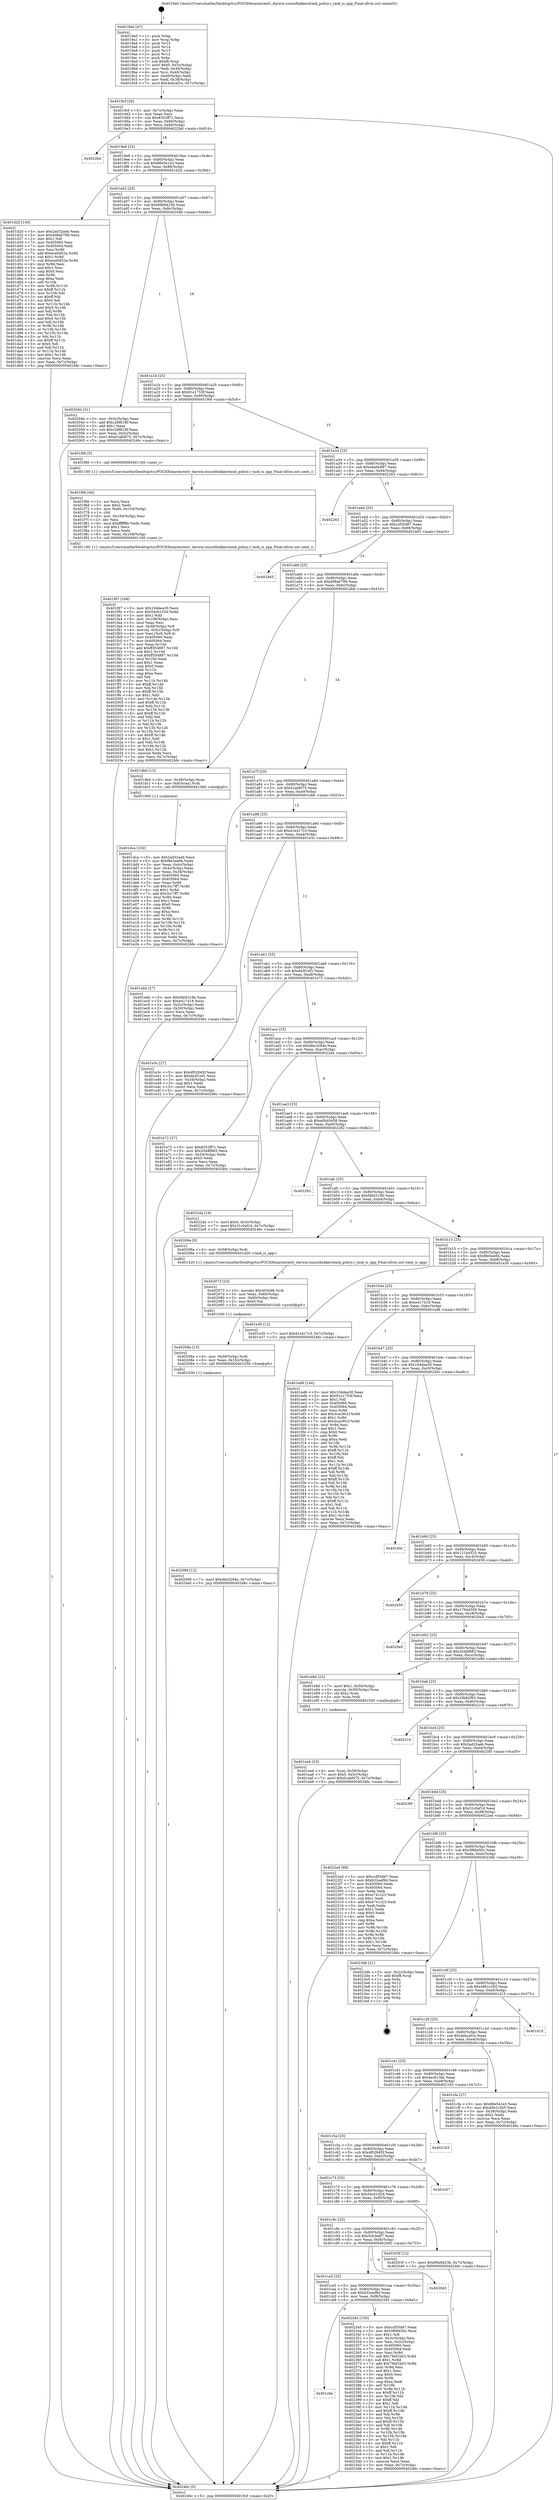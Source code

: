 digraph "0x4019a0" {
  label = "0x4019a0 (/mnt/c/Users/mathe/Desktop/tcc/POCII/binaries/extr_darwin-xnuosfmkkerntask_policy.c_task_is_app_Final-ollvm.out::main(0))"
  labelloc = "t"
  node[shape=record]

  Entry [label="",width=0.3,height=0.3,shape=circle,fillcolor=black,style=filled]
  "0x4019cf" [label="{
     0x4019cf [26]\l
     | [instrs]\l
     &nbsp;&nbsp;0x4019cf \<+3\>: mov -0x7c(%rbp),%eax\l
     &nbsp;&nbsp;0x4019d2 \<+2\>: mov %eax,%ecx\l
     &nbsp;&nbsp;0x4019d4 \<+6\>: sub $0x8352ff7c,%ecx\l
     &nbsp;&nbsp;0x4019da \<+3\>: mov %eax,-0x80(%rbp)\l
     &nbsp;&nbsp;0x4019dd \<+6\>: mov %ecx,-0x84(%rbp)\l
     &nbsp;&nbsp;0x4019e3 \<+6\>: je 00000000004022bd \<main+0x91d\>\l
  }"]
  "0x4022bd" [label="{
     0x4022bd\l
  }", style=dashed]
  "0x4019e9" [label="{
     0x4019e9 [25]\l
     | [instrs]\l
     &nbsp;&nbsp;0x4019e9 \<+5\>: jmp 00000000004019ee \<main+0x4e\>\l
     &nbsp;&nbsp;0x4019ee \<+3\>: mov -0x80(%rbp),%eax\l
     &nbsp;&nbsp;0x4019f1 \<+5\>: sub $0x86e5e1e3,%eax\l
     &nbsp;&nbsp;0x4019f6 \<+6\>: mov %eax,-0x88(%rbp)\l
     &nbsp;&nbsp;0x4019fc \<+6\>: je 0000000000401d2d \<main+0x38d\>\l
  }"]
  Exit [label="",width=0.3,height=0.3,shape=circle,fillcolor=black,style=filled,peripheries=2]
  "0x401d2d" [label="{
     0x401d2d [144]\l
     | [instrs]\l
     &nbsp;&nbsp;0x401d2d \<+5\>: mov $0x2ad32aeb,%eax\l
     &nbsp;&nbsp;0x401d32 \<+5\>: mov $0xd08a0799,%ecx\l
     &nbsp;&nbsp;0x401d37 \<+2\>: mov $0x1,%dl\l
     &nbsp;&nbsp;0x401d39 \<+7\>: mov 0x405060,%esi\l
     &nbsp;&nbsp;0x401d40 \<+7\>: mov 0x405064,%edi\l
     &nbsp;&nbsp;0x401d47 \<+3\>: mov %esi,%r8d\l
     &nbsp;&nbsp;0x401d4a \<+7\>: add $0xece0d52a,%r8d\l
     &nbsp;&nbsp;0x401d51 \<+4\>: sub $0x1,%r8d\l
     &nbsp;&nbsp;0x401d55 \<+7\>: sub $0xece0d52a,%r8d\l
     &nbsp;&nbsp;0x401d5c \<+4\>: imul %r8d,%esi\l
     &nbsp;&nbsp;0x401d60 \<+3\>: and $0x1,%esi\l
     &nbsp;&nbsp;0x401d63 \<+3\>: cmp $0x0,%esi\l
     &nbsp;&nbsp;0x401d66 \<+4\>: sete %r9b\l
     &nbsp;&nbsp;0x401d6a \<+3\>: cmp $0xa,%edi\l
     &nbsp;&nbsp;0x401d6d \<+4\>: setl %r10b\l
     &nbsp;&nbsp;0x401d71 \<+3\>: mov %r9b,%r11b\l
     &nbsp;&nbsp;0x401d74 \<+4\>: xor $0xff,%r11b\l
     &nbsp;&nbsp;0x401d78 \<+3\>: mov %r10b,%bl\l
     &nbsp;&nbsp;0x401d7b \<+3\>: xor $0xff,%bl\l
     &nbsp;&nbsp;0x401d7e \<+3\>: xor $0x0,%dl\l
     &nbsp;&nbsp;0x401d81 \<+3\>: mov %r11b,%r14b\l
     &nbsp;&nbsp;0x401d84 \<+4\>: and $0x0,%r14b\l
     &nbsp;&nbsp;0x401d88 \<+3\>: and %dl,%r9b\l
     &nbsp;&nbsp;0x401d8b \<+3\>: mov %bl,%r15b\l
     &nbsp;&nbsp;0x401d8e \<+4\>: and $0x0,%r15b\l
     &nbsp;&nbsp;0x401d92 \<+3\>: and %dl,%r10b\l
     &nbsp;&nbsp;0x401d95 \<+3\>: or %r9b,%r14b\l
     &nbsp;&nbsp;0x401d98 \<+3\>: or %r10b,%r15b\l
     &nbsp;&nbsp;0x401d9b \<+3\>: xor %r15b,%r14b\l
     &nbsp;&nbsp;0x401d9e \<+3\>: or %bl,%r11b\l
     &nbsp;&nbsp;0x401da1 \<+4\>: xor $0xff,%r11b\l
     &nbsp;&nbsp;0x401da5 \<+3\>: or $0x0,%dl\l
     &nbsp;&nbsp;0x401da8 \<+3\>: and %dl,%r11b\l
     &nbsp;&nbsp;0x401dab \<+3\>: or %r11b,%r14b\l
     &nbsp;&nbsp;0x401dae \<+4\>: test $0x1,%r14b\l
     &nbsp;&nbsp;0x401db2 \<+3\>: cmovne %ecx,%eax\l
     &nbsp;&nbsp;0x401db5 \<+3\>: mov %eax,-0x7c(%rbp)\l
     &nbsp;&nbsp;0x401db8 \<+5\>: jmp 000000000040246c \<main+0xacc\>\l
  }"]
  "0x401a02" [label="{
     0x401a02 [25]\l
     | [instrs]\l
     &nbsp;&nbsp;0x401a02 \<+5\>: jmp 0000000000401a07 \<main+0x67\>\l
     &nbsp;&nbsp;0x401a07 \<+3\>: mov -0x80(%rbp),%eax\l
     &nbsp;&nbsp;0x401a0a \<+5\>: sub $0x89b9423b,%eax\l
     &nbsp;&nbsp;0x401a0f \<+6\>: mov %eax,-0x8c(%rbp)\l
     &nbsp;&nbsp;0x401a15 \<+6\>: je 000000000040204b \<main+0x6ab\>\l
  }"]
  "0x401cbe" [label="{
     0x401cbe\l
  }", style=dashed]
  "0x40204b" [label="{
     0x40204b [31]\l
     | [instrs]\l
     &nbsp;&nbsp;0x40204b \<+3\>: mov -0x5c(%rbp),%eax\l
     &nbsp;&nbsp;0x40204e \<+5\>: add $0xc28f618f,%eax\l
     &nbsp;&nbsp;0x402053 \<+3\>: add $0x1,%eax\l
     &nbsp;&nbsp;0x402056 \<+5\>: sub $0xc28f618f,%eax\l
     &nbsp;&nbsp;0x40205b \<+3\>: mov %eax,-0x5c(%rbp)\l
     &nbsp;&nbsp;0x40205e \<+7\>: movl $0xd1abfd75,-0x7c(%rbp)\l
     &nbsp;&nbsp;0x402065 \<+5\>: jmp 000000000040246c \<main+0xacc\>\l
  }"]
  "0x401a1b" [label="{
     0x401a1b [25]\l
     | [instrs]\l
     &nbsp;&nbsp;0x401a1b \<+5\>: jmp 0000000000401a20 \<main+0x80\>\l
     &nbsp;&nbsp;0x401a20 \<+3\>: mov -0x80(%rbp),%eax\l
     &nbsp;&nbsp;0x401a23 \<+5\>: sub $0x91e1753f,%eax\l
     &nbsp;&nbsp;0x401a28 \<+6\>: mov %eax,-0x90(%rbp)\l
     &nbsp;&nbsp;0x401a2e \<+6\>: je 0000000000401f66 \<main+0x5c6\>\l
  }"]
  "0x402345" [label="{
     0x402345 [150]\l
     | [instrs]\l
     &nbsp;&nbsp;0x402345 \<+5\>: mov $0xccf55d67,%eax\l
     &nbsp;&nbsp;0x40234a \<+5\>: mov $0x3f68450c,%ecx\l
     &nbsp;&nbsp;0x40234f \<+2\>: mov $0x1,%dl\l
     &nbsp;&nbsp;0x402351 \<+3\>: mov -0x3c(%rbp),%esi\l
     &nbsp;&nbsp;0x402354 \<+3\>: mov %esi,-0x2c(%rbp)\l
     &nbsp;&nbsp;0x402357 \<+7\>: mov 0x405060,%esi\l
     &nbsp;&nbsp;0x40235e \<+7\>: mov 0x405064,%edi\l
     &nbsp;&nbsp;0x402365 \<+3\>: mov %esi,%r8d\l
     &nbsp;&nbsp;0x402368 \<+7\>: sub $0x79ef1b03,%r8d\l
     &nbsp;&nbsp;0x40236f \<+4\>: sub $0x1,%r8d\l
     &nbsp;&nbsp;0x402373 \<+7\>: add $0x79ef1b03,%r8d\l
     &nbsp;&nbsp;0x40237a \<+4\>: imul %r8d,%esi\l
     &nbsp;&nbsp;0x40237e \<+3\>: and $0x1,%esi\l
     &nbsp;&nbsp;0x402381 \<+3\>: cmp $0x0,%esi\l
     &nbsp;&nbsp;0x402384 \<+4\>: sete %r9b\l
     &nbsp;&nbsp;0x402388 \<+3\>: cmp $0xa,%edi\l
     &nbsp;&nbsp;0x40238b \<+4\>: setl %r10b\l
     &nbsp;&nbsp;0x40238f \<+3\>: mov %r9b,%r11b\l
     &nbsp;&nbsp;0x402392 \<+4\>: xor $0xff,%r11b\l
     &nbsp;&nbsp;0x402396 \<+3\>: mov %r10b,%bl\l
     &nbsp;&nbsp;0x402399 \<+3\>: xor $0xff,%bl\l
     &nbsp;&nbsp;0x40239c \<+3\>: xor $0x1,%dl\l
     &nbsp;&nbsp;0x40239f \<+3\>: mov %r11b,%r14b\l
     &nbsp;&nbsp;0x4023a2 \<+4\>: and $0xff,%r14b\l
     &nbsp;&nbsp;0x4023a6 \<+3\>: and %dl,%r9b\l
     &nbsp;&nbsp;0x4023a9 \<+3\>: mov %bl,%r15b\l
     &nbsp;&nbsp;0x4023ac \<+4\>: and $0xff,%r15b\l
     &nbsp;&nbsp;0x4023b0 \<+3\>: and %dl,%r10b\l
     &nbsp;&nbsp;0x4023b3 \<+3\>: or %r9b,%r14b\l
     &nbsp;&nbsp;0x4023b6 \<+3\>: or %r10b,%r15b\l
     &nbsp;&nbsp;0x4023b9 \<+3\>: xor %r15b,%r14b\l
     &nbsp;&nbsp;0x4023bc \<+3\>: or %bl,%r11b\l
     &nbsp;&nbsp;0x4023bf \<+4\>: xor $0xff,%r11b\l
     &nbsp;&nbsp;0x4023c3 \<+3\>: or $0x1,%dl\l
     &nbsp;&nbsp;0x4023c6 \<+3\>: and %dl,%r11b\l
     &nbsp;&nbsp;0x4023c9 \<+3\>: or %r11b,%r14b\l
     &nbsp;&nbsp;0x4023cc \<+4\>: test $0x1,%r14b\l
     &nbsp;&nbsp;0x4023d0 \<+3\>: cmovne %ecx,%eax\l
     &nbsp;&nbsp;0x4023d3 \<+3\>: mov %eax,-0x7c(%rbp)\l
     &nbsp;&nbsp;0x4023d6 \<+5\>: jmp 000000000040246c \<main+0xacc\>\l
  }"]
  "0x401f66" [label="{
     0x401f66 [5]\l
     | [instrs]\l
     &nbsp;&nbsp;0x401f66 \<+5\>: call 0000000000401160 \<next_i\>\l
     | [calls]\l
     &nbsp;&nbsp;0x401160 \{1\} (/mnt/c/Users/mathe/Desktop/tcc/POCII/binaries/extr_darwin-xnuosfmkkerntask_policy.c_task_is_app_Final-ollvm.out::next_i)\l
  }"]
  "0x401a34" [label="{
     0x401a34 [25]\l
     | [instrs]\l
     &nbsp;&nbsp;0x401a34 \<+5\>: jmp 0000000000401a39 \<main+0x99\>\l
     &nbsp;&nbsp;0x401a39 \<+3\>: mov -0x80(%rbp),%eax\l
     &nbsp;&nbsp;0x401a3c \<+5\>: sub $0xa8a0e987,%eax\l
     &nbsp;&nbsp;0x401a41 \<+6\>: mov %eax,-0x94(%rbp)\l
     &nbsp;&nbsp;0x401a47 \<+6\>: je 0000000000402263 \<main+0x8c3\>\l
  }"]
  "0x401ca5" [label="{
     0x401ca5 [25]\l
     | [instrs]\l
     &nbsp;&nbsp;0x401ca5 \<+5\>: jmp 0000000000401caa \<main+0x30a\>\l
     &nbsp;&nbsp;0x401caa \<+3\>: mov -0x80(%rbp),%eax\l
     &nbsp;&nbsp;0x401cad \<+5\>: sub $0x632eef84,%eax\l
     &nbsp;&nbsp;0x401cb2 \<+6\>: mov %eax,-0xf8(%rbp)\l
     &nbsp;&nbsp;0x401cb8 \<+6\>: je 0000000000402345 \<main+0x9a5\>\l
  }"]
  "0x402263" [label="{
     0x402263\l
  }", style=dashed]
  "0x401a4d" [label="{
     0x401a4d [25]\l
     | [instrs]\l
     &nbsp;&nbsp;0x401a4d \<+5\>: jmp 0000000000401a52 \<main+0xb2\>\l
     &nbsp;&nbsp;0x401a52 \<+3\>: mov -0x80(%rbp),%eax\l
     &nbsp;&nbsp;0x401a55 \<+5\>: sub $0xccf55d67,%eax\l
     &nbsp;&nbsp;0x401a5a \<+6\>: mov %eax,-0x98(%rbp)\l
     &nbsp;&nbsp;0x401a60 \<+6\>: je 0000000000402465 \<main+0xac5\>\l
  }"]
  "0x4020d3" [label="{
     0x4020d3\l
  }", style=dashed]
  "0x402465" [label="{
     0x402465\l
  }", style=dashed]
  "0x401a66" [label="{
     0x401a66 [25]\l
     | [instrs]\l
     &nbsp;&nbsp;0x401a66 \<+5\>: jmp 0000000000401a6b \<main+0xcb\>\l
     &nbsp;&nbsp;0x401a6b \<+3\>: mov -0x80(%rbp),%eax\l
     &nbsp;&nbsp;0x401a6e \<+5\>: sub $0xd08a0799,%eax\l
     &nbsp;&nbsp;0x401a73 \<+6\>: mov %eax,-0x9c(%rbp)\l
     &nbsp;&nbsp;0x401a79 \<+6\>: je 0000000000401dbd \<main+0x41d\>\l
  }"]
  "0x402099" [label="{
     0x402099 [12]\l
     | [instrs]\l
     &nbsp;&nbsp;0x402099 \<+7\>: movl $0xdbe3294e,-0x7c(%rbp)\l
     &nbsp;&nbsp;0x4020a0 \<+5\>: jmp 000000000040246c \<main+0xacc\>\l
  }"]
  "0x401dbd" [label="{
     0x401dbd [13]\l
     | [instrs]\l
     &nbsp;&nbsp;0x401dbd \<+4\>: mov -0x48(%rbp),%rax\l
     &nbsp;&nbsp;0x401dc1 \<+4\>: mov 0x8(%rax),%rdi\l
     &nbsp;&nbsp;0x401dc5 \<+5\>: call 0000000000401060 \<atoi@plt\>\l
     | [calls]\l
     &nbsp;&nbsp;0x401060 \{1\} (unknown)\l
  }"]
  "0x401a7f" [label="{
     0x401a7f [25]\l
     | [instrs]\l
     &nbsp;&nbsp;0x401a7f \<+5\>: jmp 0000000000401a84 \<main+0xe4\>\l
     &nbsp;&nbsp;0x401a84 \<+3\>: mov -0x80(%rbp),%eax\l
     &nbsp;&nbsp;0x401a87 \<+5\>: sub $0xd1abfd75,%eax\l
     &nbsp;&nbsp;0x401a8c \<+6\>: mov %eax,-0xa0(%rbp)\l
     &nbsp;&nbsp;0x401a92 \<+6\>: je 0000000000401ebb \<main+0x51b\>\l
  }"]
  "0x40208a" [label="{
     0x40208a [15]\l
     | [instrs]\l
     &nbsp;&nbsp;0x40208a \<+4\>: mov -0x58(%rbp),%rdi\l
     &nbsp;&nbsp;0x40208e \<+6\>: mov %eax,-0x10c(%rbp)\l
     &nbsp;&nbsp;0x402094 \<+5\>: call 0000000000401030 \<free@plt\>\l
     | [calls]\l
     &nbsp;&nbsp;0x401030 \{1\} (unknown)\l
  }"]
  "0x401ebb" [label="{
     0x401ebb [27]\l
     | [instrs]\l
     &nbsp;&nbsp;0x401ebb \<+5\>: mov $0xf4b0319b,%eax\l
     &nbsp;&nbsp;0x401ec0 \<+5\>: mov $0xe417418,%ecx\l
     &nbsp;&nbsp;0x401ec5 \<+3\>: mov -0x5c(%rbp),%edx\l
     &nbsp;&nbsp;0x401ec8 \<+3\>: cmp -0x50(%rbp),%edx\l
     &nbsp;&nbsp;0x401ecb \<+3\>: cmovl %ecx,%eax\l
     &nbsp;&nbsp;0x401ece \<+3\>: mov %eax,-0x7c(%rbp)\l
     &nbsp;&nbsp;0x401ed1 \<+5\>: jmp 000000000040246c \<main+0xacc\>\l
  }"]
  "0x401a98" [label="{
     0x401a98 [25]\l
     | [instrs]\l
     &nbsp;&nbsp;0x401a98 \<+5\>: jmp 0000000000401a9d \<main+0xfd\>\l
     &nbsp;&nbsp;0x401a9d \<+3\>: mov -0x80(%rbp),%eax\l
     &nbsp;&nbsp;0x401aa0 \<+5\>: sub $0xd1e417c3,%eax\l
     &nbsp;&nbsp;0x401aa5 \<+6\>: mov %eax,-0xa4(%rbp)\l
     &nbsp;&nbsp;0x401aab \<+6\>: je 0000000000401e3c \<main+0x49c\>\l
  }"]
  "0x402073" [label="{
     0x402073 [23]\l
     | [instrs]\l
     &nbsp;&nbsp;0x402073 \<+10\>: movabs $0x4030d6,%rdi\l
     &nbsp;&nbsp;0x40207d \<+3\>: mov %eax,-0x60(%rbp)\l
     &nbsp;&nbsp;0x402080 \<+3\>: mov -0x60(%rbp),%esi\l
     &nbsp;&nbsp;0x402083 \<+2\>: mov $0x0,%al\l
     &nbsp;&nbsp;0x402085 \<+5\>: call 0000000000401040 \<printf@plt\>\l
     | [calls]\l
     &nbsp;&nbsp;0x401040 \{1\} (unknown)\l
  }"]
  "0x401e3c" [label="{
     0x401e3c [27]\l
     | [instrs]\l
     &nbsp;&nbsp;0x401e3c \<+5\>: mov $0x4f02845f,%eax\l
     &nbsp;&nbsp;0x401e41 \<+5\>: mov $0xda3f1ef1,%ecx\l
     &nbsp;&nbsp;0x401e46 \<+3\>: mov -0x34(%rbp),%edx\l
     &nbsp;&nbsp;0x401e49 \<+3\>: cmp $0x1,%edx\l
     &nbsp;&nbsp;0x401e4c \<+3\>: cmovl %ecx,%eax\l
     &nbsp;&nbsp;0x401e4f \<+3\>: mov %eax,-0x7c(%rbp)\l
     &nbsp;&nbsp;0x401e52 \<+5\>: jmp 000000000040246c \<main+0xacc\>\l
  }"]
  "0x401ab1" [label="{
     0x401ab1 [25]\l
     | [instrs]\l
     &nbsp;&nbsp;0x401ab1 \<+5\>: jmp 0000000000401ab6 \<main+0x116\>\l
     &nbsp;&nbsp;0x401ab6 \<+3\>: mov -0x80(%rbp),%eax\l
     &nbsp;&nbsp;0x401ab9 \<+5\>: sub $0xda3f1ef1,%eax\l
     &nbsp;&nbsp;0x401abe \<+6\>: mov %eax,-0xa8(%rbp)\l
     &nbsp;&nbsp;0x401ac4 \<+6\>: je 0000000000401e72 \<main+0x4d2\>\l
  }"]
  "0x401c8c" [label="{
     0x401c8c [25]\l
     | [instrs]\l
     &nbsp;&nbsp;0x401c8c \<+5\>: jmp 0000000000401c91 \<main+0x2f1\>\l
     &nbsp;&nbsp;0x401c91 \<+3\>: mov -0x80(%rbp),%eax\l
     &nbsp;&nbsp;0x401c94 \<+5\>: sub $0x5cb3eef7,%eax\l
     &nbsp;&nbsp;0x401c99 \<+6\>: mov %eax,-0xf4(%rbp)\l
     &nbsp;&nbsp;0x401c9f \<+6\>: je 00000000004020d3 \<main+0x733\>\l
  }"]
  "0x401e72" [label="{
     0x401e72 [27]\l
     | [instrs]\l
     &nbsp;&nbsp;0x401e72 \<+5\>: mov $0x8352ff7c,%eax\l
     &nbsp;&nbsp;0x401e77 \<+5\>: mov $0x2048f883,%ecx\l
     &nbsp;&nbsp;0x401e7c \<+3\>: mov -0x34(%rbp),%edx\l
     &nbsp;&nbsp;0x401e7f \<+3\>: cmp $0x0,%edx\l
     &nbsp;&nbsp;0x401e82 \<+3\>: cmove %ecx,%eax\l
     &nbsp;&nbsp;0x401e85 \<+3\>: mov %eax,-0x7c(%rbp)\l
     &nbsp;&nbsp;0x401e88 \<+5\>: jmp 000000000040246c \<main+0xacc\>\l
  }"]
  "0x401aca" [label="{
     0x401aca [25]\l
     | [instrs]\l
     &nbsp;&nbsp;0x401aca \<+5\>: jmp 0000000000401acf \<main+0x12f\>\l
     &nbsp;&nbsp;0x401acf \<+3\>: mov -0x80(%rbp),%eax\l
     &nbsp;&nbsp;0x401ad2 \<+5\>: sub $0xdbe3294e,%eax\l
     &nbsp;&nbsp;0x401ad7 \<+6\>: mov %eax,-0xac(%rbp)\l
     &nbsp;&nbsp;0x401add \<+6\>: je 00000000004022da \<main+0x93a\>\l
  }"]
  "0x40203f" [label="{
     0x40203f [12]\l
     | [instrs]\l
     &nbsp;&nbsp;0x40203f \<+7\>: movl $0x89b9423b,-0x7c(%rbp)\l
     &nbsp;&nbsp;0x402046 \<+5\>: jmp 000000000040246c \<main+0xacc\>\l
  }"]
  "0x4022da" [label="{
     0x4022da [19]\l
     | [instrs]\l
     &nbsp;&nbsp;0x4022da \<+7\>: movl $0x0,-0x3c(%rbp)\l
     &nbsp;&nbsp;0x4022e1 \<+7\>: movl $0x31c0af1d,-0x7c(%rbp)\l
     &nbsp;&nbsp;0x4022e8 \<+5\>: jmp 000000000040246c \<main+0xacc\>\l
  }"]
  "0x401ae3" [label="{
     0x401ae3 [25]\l
     | [instrs]\l
     &nbsp;&nbsp;0x401ae3 \<+5\>: jmp 0000000000401ae8 \<main+0x148\>\l
     &nbsp;&nbsp;0x401ae8 \<+3\>: mov -0x80(%rbp),%eax\l
     &nbsp;&nbsp;0x401aeb \<+5\>: sub $0xe0bb5458,%eax\l
     &nbsp;&nbsp;0x401af0 \<+6\>: mov %eax,-0xb0(%rbp)\l
     &nbsp;&nbsp;0x401af6 \<+6\>: je 0000000000402282 \<main+0x8e2\>\l
  }"]
  "0x401c73" [label="{
     0x401c73 [25]\l
     | [instrs]\l
     &nbsp;&nbsp;0x401c73 \<+5\>: jmp 0000000000401c78 \<main+0x2d8\>\l
     &nbsp;&nbsp;0x401c78 \<+3\>: mov -0x80(%rbp),%eax\l
     &nbsp;&nbsp;0x401c7b \<+5\>: sub $0x54cb102d,%eax\l
     &nbsp;&nbsp;0x401c80 \<+6\>: mov %eax,-0xf0(%rbp)\l
     &nbsp;&nbsp;0x401c86 \<+6\>: je 000000000040203f \<main+0x69f\>\l
  }"]
  "0x402282" [label="{
     0x402282\l
  }", style=dashed]
  "0x401afc" [label="{
     0x401afc [25]\l
     | [instrs]\l
     &nbsp;&nbsp;0x401afc \<+5\>: jmp 0000000000401b01 \<main+0x161\>\l
     &nbsp;&nbsp;0x401b01 \<+3\>: mov -0x80(%rbp),%eax\l
     &nbsp;&nbsp;0x401b04 \<+5\>: sub $0xf4b0319b,%eax\l
     &nbsp;&nbsp;0x401b09 \<+6\>: mov %eax,-0xb4(%rbp)\l
     &nbsp;&nbsp;0x401b0f \<+6\>: je 000000000040206a \<main+0x6ca\>\l
  }"]
  "0x401e57" [label="{
     0x401e57\l
  }", style=dashed]
  "0x40206a" [label="{
     0x40206a [9]\l
     | [instrs]\l
     &nbsp;&nbsp;0x40206a \<+4\>: mov -0x58(%rbp),%rdi\l
     &nbsp;&nbsp;0x40206e \<+5\>: call 0000000000401420 \<task_is_app\>\l
     | [calls]\l
     &nbsp;&nbsp;0x401420 \{1\} (/mnt/c/Users/mathe/Desktop/tcc/POCII/binaries/extr_darwin-xnuosfmkkerntask_policy.c_task_is_app_Final-ollvm.out::task_is_app)\l
  }"]
  "0x401b15" [label="{
     0x401b15 [25]\l
     | [instrs]\l
     &nbsp;&nbsp;0x401b15 \<+5\>: jmp 0000000000401b1a \<main+0x17a\>\l
     &nbsp;&nbsp;0x401b1a \<+3\>: mov -0x80(%rbp),%eax\l
     &nbsp;&nbsp;0x401b1d \<+5\>: sub $0xf8e5ee6b,%eax\l
     &nbsp;&nbsp;0x401b22 \<+6\>: mov %eax,-0xb8(%rbp)\l
     &nbsp;&nbsp;0x401b28 \<+6\>: je 0000000000401e30 \<main+0x490\>\l
  }"]
  "0x401c5a" [label="{
     0x401c5a [25]\l
     | [instrs]\l
     &nbsp;&nbsp;0x401c5a \<+5\>: jmp 0000000000401c5f \<main+0x2bf\>\l
     &nbsp;&nbsp;0x401c5f \<+3\>: mov -0x80(%rbp),%eax\l
     &nbsp;&nbsp;0x401c62 \<+5\>: sub $0x4f02845f,%eax\l
     &nbsp;&nbsp;0x401c67 \<+6\>: mov %eax,-0xec(%rbp)\l
     &nbsp;&nbsp;0x401c6d \<+6\>: je 0000000000401e57 \<main+0x4b7\>\l
  }"]
  "0x401e30" [label="{
     0x401e30 [12]\l
     | [instrs]\l
     &nbsp;&nbsp;0x401e30 \<+7\>: movl $0xd1e417c3,-0x7c(%rbp)\l
     &nbsp;&nbsp;0x401e37 \<+5\>: jmp 000000000040246c \<main+0xacc\>\l
  }"]
  "0x401b2e" [label="{
     0x401b2e [25]\l
     | [instrs]\l
     &nbsp;&nbsp;0x401b2e \<+5\>: jmp 0000000000401b33 \<main+0x193\>\l
     &nbsp;&nbsp;0x401b33 \<+3\>: mov -0x80(%rbp),%eax\l
     &nbsp;&nbsp;0x401b36 \<+5\>: sub $0xe417418,%eax\l
     &nbsp;&nbsp;0x401b3b \<+6\>: mov %eax,-0xbc(%rbp)\l
     &nbsp;&nbsp;0x401b41 \<+6\>: je 0000000000401ed6 \<main+0x536\>\l
  }"]
  "0x402163" [label="{
     0x402163\l
  }", style=dashed]
  "0x401ed6" [label="{
     0x401ed6 [144]\l
     | [instrs]\l
     &nbsp;&nbsp;0x401ed6 \<+5\>: mov $0x104dea30,%eax\l
     &nbsp;&nbsp;0x401edb \<+5\>: mov $0x91e1753f,%ecx\l
     &nbsp;&nbsp;0x401ee0 \<+2\>: mov $0x1,%dl\l
     &nbsp;&nbsp;0x401ee2 \<+7\>: mov 0x405060,%esi\l
     &nbsp;&nbsp;0x401ee9 \<+7\>: mov 0x405064,%edi\l
     &nbsp;&nbsp;0x401ef0 \<+3\>: mov %esi,%r8d\l
     &nbsp;&nbsp;0x401ef3 \<+7\>: add $0x3cac901f,%r8d\l
     &nbsp;&nbsp;0x401efa \<+4\>: sub $0x1,%r8d\l
     &nbsp;&nbsp;0x401efe \<+7\>: sub $0x3cac901f,%r8d\l
     &nbsp;&nbsp;0x401f05 \<+4\>: imul %r8d,%esi\l
     &nbsp;&nbsp;0x401f09 \<+3\>: and $0x1,%esi\l
     &nbsp;&nbsp;0x401f0c \<+3\>: cmp $0x0,%esi\l
     &nbsp;&nbsp;0x401f0f \<+4\>: sete %r9b\l
     &nbsp;&nbsp;0x401f13 \<+3\>: cmp $0xa,%edi\l
     &nbsp;&nbsp;0x401f16 \<+4\>: setl %r10b\l
     &nbsp;&nbsp;0x401f1a \<+3\>: mov %r9b,%r11b\l
     &nbsp;&nbsp;0x401f1d \<+4\>: xor $0xff,%r11b\l
     &nbsp;&nbsp;0x401f21 \<+3\>: mov %r10b,%bl\l
     &nbsp;&nbsp;0x401f24 \<+3\>: xor $0xff,%bl\l
     &nbsp;&nbsp;0x401f27 \<+3\>: xor $0x1,%dl\l
     &nbsp;&nbsp;0x401f2a \<+3\>: mov %r11b,%r14b\l
     &nbsp;&nbsp;0x401f2d \<+4\>: and $0xff,%r14b\l
     &nbsp;&nbsp;0x401f31 \<+3\>: and %dl,%r9b\l
     &nbsp;&nbsp;0x401f34 \<+3\>: mov %bl,%r15b\l
     &nbsp;&nbsp;0x401f37 \<+4\>: and $0xff,%r15b\l
     &nbsp;&nbsp;0x401f3b \<+3\>: and %dl,%r10b\l
     &nbsp;&nbsp;0x401f3e \<+3\>: or %r9b,%r14b\l
     &nbsp;&nbsp;0x401f41 \<+3\>: or %r10b,%r15b\l
     &nbsp;&nbsp;0x401f44 \<+3\>: xor %r15b,%r14b\l
     &nbsp;&nbsp;0x401f47 \<+3\>: or %bl,%r11b\l
     &nbsp;&nbsp;0x401f4a \<+4\>: xor $0xff,%r11b\l
     &nbsp;&nbsp;0x401f4e \<+3\>: or $0x1,%dl\l
     &nbsp;&nbsp;0x401f51 \<+3\>: and %dl,%r11b\l
     &nbsp;&nbsp;0x401f54 \<+3\>: or %r11b,%r14b\l
     &nbsp;&nbsp;0x401f57 \<+4\>: test $0x1,%r14b\l
     &nbsp;&nbsp;0x401f5b \<+3\>: cmovne %ecx,%eax\l
     &nbsp;&nbsp;0x401f5e \<+3\>: mov %eax,-0x7c(%rbp)\l
     &nbsp;&nbsp;0x401f61 \<+5\>: jmp 000000000040246c \<main+0xacc\>\l
  }"]
  "0x401b47" [label="{
     0x401b47 [25]\l
     | [instrs]\l
     &nbsp;&nbsp;0x401b47 \<+5\>: jmp 0000000000401b4c \<main+0x1ac\>\l
     &nbsp;&nbsp;0x401b4c \<+3\>: mov -0x80(%rbp),%eax\l
     &nbsp;&nbsp;0x401b4f \<+5\>: sub $0x104dea30,%eax\l
     &nbsp;&nbsp;0x401b54 \<+6\>: mov %eax,-0xc0(%rbp)\l
     &nbsp;&nbsp;0x401b5a \<+6\>: je 000000000040240c \<main+0xa6c\>\l
  }"]
  "0x401f97" [label="{
     0x401f97 [168]\l
     | [instrs]\l
     &nbsp;&nbsp;0x401f97 \<+5\>: mov $0x104dea30,%ecx\l
     &nbsp;&nbsp;0x401f9c \<+5\>: mov $0x54cb102d,%edx\l
     &nbsp;&nbsp;0x401fa1 \<+3\>: mov $0x1,%dil\l
     &nbsp;&nbsp;0x401fa4 \<+6\>: mov -0x108(%rbp),%esi\l
     &nbsp;&nbsp;0x401faa \<+3\>: imul %eax,%esi\l
     &nbsp;&nbsp;0x401fad \<+4\>: mov -0x58(%rbp),%r8\l
     &nbsp;&nbsp;0x401fb1 \<+4\>: movslq -0x5c(%rbp),%r9\l
     &nbsp;&nbsp;0x401fb5 \<+4\>: mov %esi,(%r8,%r9,4)\l
     &nbsp;&nbsp;0x401fb9 \<+7\>: mov 0x405060,%eax\l
     &nbsp;&nbsp;0x401fc0 \<+7\>: mov 0x405064,%esi\l
     &nbsp;&nbsp;0x401fc7 \<+3\>: mov %eax,%r10d\l
     &nbsp;&nbsp;0x401fca \<+7\>: add $0xff354887,%r10d\l
     &nbsp;&nbsp;0x401fd1 \<+4\>: sub $0x1,%r10d\l
     &nbsp;&nbsp;0x401fd5 \<+7\>: sub $0xff354887,%r10d\l
     &nbsp;&nbsp;0x401fdc \<+4\>: imul %r10d,%eax\l
     &nbsp;&nbsp;0x401fe0 \<+3\>: and $0x1,%eax\l
     &nbsp;&nbsp;0x401fe3 \<+3\>: cmp $0x0,%eax\l
     &nbsp;&nbsp;0x401fe6 \<+4\>: sete %r11b\l
     &nbsp;&nbsp;0x401fea \<+3\>: cmp $0xa,%esi\l
     &nbsp;&nbsp;0x401fed \<+3\>: setl %bl\l
     &nbsp;&nbsp;0x401ff0 \<+3\>: mov %r11b,%r14b\l
     &nbsp;&nbsp;0x401ff3 \<+4\>: xor $0xff,%r14b\l
     &nbsp;&nbsp;0x401ff7 \<+3\>: mov %bl,%r15b\l
     &nbsp;&nbsp;0x401ffa \<+4\>: xor $0xff,%r15b\l
     &nbsp;&nbsp;0x401ffe \<+4\>: xor $0x1,%dil\l
     &nbsp;&nbsp;0x402002 \<+3\>: mov %r14b,%r12b\l
     &nbsp;&nbsp;0x402005 \<+4\>: and $0xff,%r12b\l
     &nbsp;&nbsp;0x402009 \<+3\>: and %dil,%r11b\l
     &nbsp;&nbsp;0x40200c \<+3\>: mov %r15b,%r13b\l
     &nbsp;&nbsp;0x40200f \<+4\>: and $0xff,%r13b\l
     &nbsp;&nbsp;0x402013 \<+3\>: and %dil,%bl\l
     &nbsp;&nbsp;0x402016 \<+3\>: or %r11b,%r12b\l
     &nbsp;&nbsp;0x402019 \<+3\>: or %bl,%r13b\l
     &nbsp;&nbsp;0x40201c \<+3\>: xor %r13b,%r12b\l
     &nbsp;&nbsp;0x40201f \<+3\>: or %r15b,%r14b\l
     &nbsp;&nbsp;0x402022 \<+4\>: xor $0xff,%r14b\l
     &nbsp;&nbsp;0x402026 \<+4\>: or $0x1,%dil\l
     &nbsp;&nbsp;0x40202a \<+3\>: and %dil,%r14b\l
     &nbsp;&nbsp;0x40202d \<+3\>: or %r14b,%r12b\l
     &nbsp;&nbsp;0x402030 \<+4\>: test $0x1,%r12b\l
     &nbsp;&nbsp;0x402034 \<+3\>: cmovne %edx,%ecx\l
     &nbsp;&nbsp;0x402037 \<+3\>: mov %ecx,-0x7c(%rbp)\l
     &nbsp;&nbsp;0x40203a \<+5\>: jmp 000000000040246c \<main+0xacc\>\l
  }"]
  "0x40240c" [label="{
     0x40240c\l
  }", style=dashed]
  "0x401b60" [label="{
     0x401b60 [25]\l
     | [instrs]\l
     &nbsp;&nbsp;0x401b60 \<+5\>: jmp 0000000000401b65 \<main+0x1c5\>\l
     &nbsp;&nbsp;0x401b65 \<+3\>: mov -0x80(%rbp),%eax\l
     &nbsp;&nbsp;0x401b68 \<+5\>: sub $0x121b4525,%eax\l
     &nbsp;&nbsp;0x401b6d \<+6\>: mov %eax,-0xc4(%rbp)\l
     &nbsp;&nbsp;0x401b73 \<+6\>: je 0000000000402459 \<main+0xab9\>\l
  }"]
  "0x401f6b" [label="{
     0x401f6b [44]\l
     | [instrs]\l
     &nbsp;&nbsp;0x401f6b \<+2\>: xor %ecx,%ecx\l
     &nbsp;&nbsp;0x401f6d \<+5\>: mov $0x2,%edx\l
     &nbsp;&nbsp;0x401f72 \<+6\>: mov %edx,-0x104(%rbp)\l
     &nbsp;&nbsp;0x401f78 \<+1\>: cltd\l
     &nbsp;&nbsp;0x401f79 \<+6\>: mov -0x104(%rbp),%esi\l
     &nbsp;&nbsp;0x401f7f \<+2\>: idiv %esi\l
     &nbsp;&nbsp;0x401f81 \<+6\>: imul $0xfffffffe,%edx,%edx\l
     &nbsp;&nbsp;0x401f87 \<+3\>: sub $0x1,%ecx\l
     &nbsp;&nbsp;0x401f8a \<+2\>: sub %ecx,%edx\l
     &nbsp;&nbsp;0x401f8c \<+6\>: mov %edx,-0x108(%rbp)\l
     &nbsp;&nbsp;0x401f92 \<+5\>: call 0000000000401160 \<next_i\>\l
     | [calls]\l
     &nbsp;&nbsp;0x401160 \{1\} (/mnt/c/Users/mathe/Desktop/tcc/POCII/binaries/extr_darwin-xnuosfmkkerntask_policy.c_task_is_app_Final-ollvm.out::next_i)\l
  }"]
  "0x402459" [label="{
     0x402459\l
  }", style=dashed]
  "0x401b79" [label="{
     0x401b79 [25]\l
     | [instrs]\l
     &nbsp;&nbsp;0x401b79 \<+5\>: jmp 0000000000401b7e \<main+0x1de\>\l
     &nbsp;&nbsp;0x401b7e \<+3\>: mov -0x80(%rbp),%eax\l
     &nbsp;&nbsp;0x401b81 \<+5\>: sub $0x17644509,%eax\l
     &nbsp;&nbsp;0x401b86 \<+6\>: mov %eax,-0xc8(%rbp)\l
     &nbsp;&nbsp;0x401b8c \<+6\>: je 00000000004020a5 \<main+0x705\>\l
  }"]
  "0x401ea4" [label="{
     0x401ea4 [23]\l
     | [instrs]\l
     &nbsp;&nbsp;0x401ea4 \<+4\>: mov %rax,-0x58(%rbp)\l
     &nbsp;&nbsp;0x401ea8 \<+7\>: movl $0x0,-0x5c(%rbp)\l
     &nbsp;&nbsp;0x401eaf \<+7\>: movl $0xd1abfd75,-0x7c(%rbp)\l
     &nbsp;&nbsp;0x401eb6 \<+5\>: jmp 000000000040246c \<main+0xacc\>\l
  }"]
  "0x4020a5" [label="{
     0x4020a5\l
  }", style=dashed]
  "0x401b92" [label="{
     0x401b92 [25]\l
     | [instrs]\l
     &nbsp;&nbsp;0x401b92 \<+5\>: jmp 0000000000401b97 \<main+0x1f7\>\l
     &nbsp;&nbsp;0x401b97 \<+3\>: mov -0x80(%rbp),%eax\l
     &nbsp;&nbsp;0x401b9a \<+5\>: sub $0x2048f883,%eax\l
     &nbsp;&nbsp;0x401b9f \<+6\>: mov %eax,-0xcc(%rbp)\l
     &nbsp;&nbsp;0x401ba5 \<+6\>: je 0000000000401e8d \<main+0x4ed\>\l
  }"]
  "0x401dca" [label="{
     0x401dca [102]\l
     | [instrs]\l
     &nbsp;&nbsp;0x401dca \<+5\>: mov $0x2ad32aeb,%ecx\l
     &nbsp;&nbsp;0x401dcf \<+5\>: mov $0xf8e5ee6b,%edx\l
     &nbsp;&nbsp;0x401dd4 \<+3\>: mov %eax,-0x4c(%rbp)\l
     &nbsp;&nbsp;0x401dd7 \<+3\>: mov -0x4c(%rbp),%eax\l
     &nbsp;&nbsp;0x401dda \<+3\>: mov %eax,-0x34(%rbp)\l
     &nbsp;&nbsp;0x401ddd \<+7\>: mov 0x405060,%eax\l
     &nbsp;&nbsp;0x401de4 \<+7\>: mov 0x405064,%esi\l
     &nbsp;&nbsp;0x401deb \<+3\>: mov %eax,%r8d\l
     &nbsp;&nbsp;0x401dee \<+7\>: sub $0x3cc7ff7,%r8d\l
     &nbsp;&nbsp;0x401df5 \<+4\>: sub $0x1,%r8d\l
     &nbsp;&nbsp;0x401df9 \<+7\>: add $0x3cc7ff7,%r8d\l
     &nbsp;&nbsp;0x401e00 \<+4\>: imul %r8d,%eax\l
     &nbsp;&nbsp;0x401e04 \<+3\>: and $0x1,%eax\l
     &nbsp;&nbsp;0x401e07 \<+3\>: cmp $0x0,%eax\l
     &nbsp;&nbsp;0x401e0a \<+4\>: sete %r9b\l
     &nbsp;&nbsp;0x401e0e \<+3\>: cmp $0xa,%esi\l
     &nbsp;&nbsp;0x401e11 \<+4\>: setl %r10b\l
     &nbsp;&nbsp;0x401e15 \<+3\>: mov %r9b,%r11b\l
     &nbsp;&nbsp;0x401e18 \<+3\>: and %r10b,%r11b\l
     &nbsp;&nbsp;0x401e1b \<+3\>: xor %r10b,%r9b\l
     &nbsp;&nbsp;0x401e1e \<+3\>: or %r9b,%r11b\l
     &nbsp;&nbsp;0x401e21 \<+4\>: test $0x1,%r11b\l
     &nbsp;&nbsp;0x401e25 \<+3\>: cmovne %edx,%ecx\l
     &nbsp;&nbsp;0x401e28 \<+3\>: mov %ecx,-0x7c(%rbp)\l
     &nbsp;&nbsp;0x401e2b \<+5\>: jmp 000000000040246c \<main+0xacc\>\l
  }"]
  "0x401e8d" [label="{
     0x401e8d [23]\l
     | [instrs]\l
     &nbsp;&nbsp;0x401e8d \<+7\>: movl $0x1,-0x50(%rbp)\l
     &nbsp;&nbsp;0x401e94 \<+4\>: movslq -0x50(%rbp),%rax\l
     &nbsp;&nbsp;0x401e98 \<+4\>: shl $0x2,%rax\l
     &nbsp;&nbsp;0x401e9c \<+3\>: mov %rax,%rdi\l
     &nbsp;&nbsp;0x401e9f \<+5\>: call 0000000000401050 \<malloc@plt\>\l
     | [calls]\l
     &nbsp;&nbsp;0x401050 \{1\} (unknown)\l
  }"]
  "0x401bab" [label="{
     0x401bab [25]\l
     | [instrs]\l
     &nbsp;&nbsp;0x401bab \<+5\>: jmp 0000000000401bb0 \<main+0x210\>\l
     &nbsp;&nbsp;0x401bb0 \<+3\>: mov -0x80(%rbp),%eax\l
     &nbsp;&nbsp;0x401bb3 \<+5\>: sub $0x29b82f93,%eax\l
     &nbsp;&nbsp;0x401bb8 \<+6\>: mov %eax,-0xd0(%rbp)\l
     &nbsp;&nbsp;0x401bbe \<+6\>: je 0000000000402216 \<main+0x876\>\l
  }"]
  "0x4019a0" [label="{
     0x4019a0 [47]\l
     | [instrs]\l
     &nbsp;&nbsp;0x4019a0 \<+1\>: push %rbp\l
     &nbsp;&nbsp;0x4019a1 \<+3\>: mov %rsp,%rbp\l
     &nbsp;&nbsp;0x4019a4 \<+2\>: push %r15\l
     &nbsp;&nbsp;0x4019a6 \<+2\>: push %r14\l
     &nbsp;&nbsp;0x4019a8 \<+2\>: push %r13\l
     &nbsp;&nbsp;0x4019aa \<+2\>: push %r12\l
     &nbsp;&nbsp;0x4019ac \<+1\>: push %rbx\l
     &nbsp;&nbsp;0x4019ad \<+7\>: sub $0xf8,%rsp\l
     &nbsp;&nbsp;0x4019b4 \<+7\>: movl $0x0,-0x3c(%rbp)\l
     &nbsp;&nbsp;0x4019bb \<+3\>: mov %edi,-0x40(%rbp)\l
     &nbsp;&nbsp;0x4019be \<+4\>: mov %rsi,-0x48(%rbp)\l
     &nbsp;&nbsp;0x4019c2 \<+3\>: mov -0x40(%rbp),%edi\l
     &nbsp;&nbsp;0x4019c5 \<+3\>: mov %edi,-0x38(%rbp)\l
     &nbsp;&nbsp;0x4019c8 \<+7\>: movl $0x4ebcaf1e,-0x7c(%rbp)\l
  }"]
  "0x402216" [label="{
     0x402216\l
  }", style=dashed]
  "0x401bc4" [label="{
     0x401bc4 [25]\l
     | [instrs]\l
     &nbsp;&nbsp;0x401bc4 \<+5\>: jmp 0000000000401bc9 \<main+0x229\>\l
     &nbsp;&nbsp;0x401bc9 \<+3\>: mov -0x80(%rbp),%eax\l
     &nbsp;&nbsp;0x401bcc \<+5\>: sub $0x2ad32aeb,%eax\l
     &nbsp;&nbsp;0x401bd1 \<+6\>: mov %eax,-0xd4(%rbp)\l
     &nbsp;&nbsp;0x401bd7 \<+6\>: je 00000000004023f0 \<main+0xa50\>\l
  }"]
  "0x40246c" [label="{
     0x40246c [5]\l
     | [instrs]\l
     &nbsp;&nbsp;0x40246c \<+5\>: jmp 00000000004019cf \<main+0x2f\>\l
  }"]
  "0x4023f0" [label="{
     0x4023f0\l
  }", style=dashed]
  "0x401bdd" [label="{
     0x401bdd [25]\l
     | [instrs]\l
     &nbsp;&nbsp;0x401bdd \<+5\>: jmp 0000000000401be2 \<main+0x242\>\l
     &nbsp;&nbsp;0x401be2 \<+3\>: mov -0x80(%rbp),%eax\l
     &nbsp;&nbsp;0x401be5 \<+5\>: sub $0x31c0af1d,%eax\l
     &nbsp;&nbsp;0x401bea \<+6\>: mov %eax,-0xd8(%rbp)\l
     &nbsp;&nbsp;0x401bf0 \<+6\>: je 00000000004022ed \<main+0x94d\>\l
  }"]
  "0x401c41" [label="{
     0x401c41 [25]\l
     | [instrs]\l
     &nbsp;&nbsp;0x401c41 \<+5\>: jmp 0000000000401c46 \<main+0x2a6\>\l
     &nbsp;&nbsp;0x401c46 \<+3\>: mov -0x80(%rbp),%eax\l
     &nbsp;&nbsp;0x401c49 \<+5\>: sub $0x4ec613dc,%eax\l
     &nbsp;&nbsp;0x401c4e \<+6\>: mov %eax,-0xe8(%rbp)\l
     &nbsp;&nbsp;0x401c54 \<+6\>: je 0000000000402163 \<main+0x7c3\>\l
  }"]
  "0x4022ed" [label="{
     0x4022ed [88]\l
     | [instrs]\l
     &nbsp;&nbsp;0x4022ed \<+5\>: mov $0xccf55d67,%eax\l
     &nbsp;&nbsp;0x4022f2 \<+5\>: mov $0x632eef84,%ecx\l
     &nbsp;&nbsp;0x4022f7 \<+7\>: mov 0x405060,%edx\l
     &nbsp;&nbsp;0x4022fe \<+7\>: mov 0x405064,%esi\l
     &nbsp;&nbsp;0x402305 \<+2\>: mov %edx,%edi\l
     &nbsp;&nbsp;0x402307 \<+6\>: sub $0xe741c23,%edi\l
     &nbsp;&nbsp;0x40230d \<+3\>: sub $0x1,%edi\l
     &nbsp;&nbsp;0x402310 \<+6\>: add $0xe741c23,%edi\l
     &nbsp;&nbsp;0x402316 \<+3\>: imul %edi,%edx\l
     &nbsp;&nbsp;0x402319 \<+3\>: and $0x1,%edx\l
     &nbsp;&nbsp;0x40231c \<+3\>: cmp $0x0,%edx\l
     &nbsp;&nbsp;0x40231f \<+4\>: sete %r8b\l
     &nbsp;&nbsp;0x402323 \<+3\>: cmp $0xa,%esi\l
     &nbsp;&nbsp;0x402326 \<+4\>: setl %r9b\l
     &nbsp;&nbsp;0x40232a \<+3\>: mov %r8b,%r10b\l
     &nbsp;&nbsp;0x40232d \<+3\>: and %r9b,%r10b\l
     &nbsp;&nbsp;0x402330 \<+3\>: xor %r9b,%r8b\l
     &nbsp;&nbsp;0x402333 \<+3\>: or %r8b,%r10b\l
     &nbsp;&nbsp;0x402336 \<+4\>: test $0x1,%r10b\l
     &nbsp;&nbsp;0x40233a \<+3\>: cmovne %ecx,%eax\l
     &nbsp;&nbsp;0x40233d \<+3\>: mov %eax,-0x7c(%rbp)\l
     &nbsp;&nbsp;0x402340 \<+5\>: jmp 000000000040246c \<main+0xacc\>\l
  }"]
  "0x401bf6" [label="{
     0x401bf6 [25]\l
     | [instrs]\l
     &nbsp;&nbsp;0x401bf6 \<+5\>: jmp 0000000000401bfb \<main+0x25b\>\l
     &nbsp;&nbsp;0x401bfb \<+3\>: mov -0x80(%rbp),%eax\l
     &nbsp;&nbsp;0x401bfe \<+5\>: sub $0x3f68450c,%eax\l
     &nbsp;&nbsp;0x401c03 \<+6\>: mov %eax,-0xdc(%rbp)\l
     &nbsp;&nbsp;0x401c09 \<+6\>: je 00000000004023db \<main+0xa3b\>\l
  }"]
  "0x401cfa" [label="{
     0x401cfa [27]\l
     | [instrs]\l
     &nbsp;&nbsp;0x401cfa \<+5\>: mov $0x86e5e1e3,%eax\l
     &nbsp;&nbsp;0x401cff \<+5\>: mov $0x49b1c2b5,%ecx\l
     &nbsp;&nbsp;0x401d04 \<+3\>: mov -0x38(%rbp),%edx\l
     &nbsp;&nbsp;0x401d07 \<+3\>: cmp $0x2,%edx\l
     &nbsp;&nbsp;0x401d0a \<+3\>: cmovne %ecx,%eax\l
     &nbsp;&nbsp;0x401d0d \<+3\>: mov %eax,-0x7c(%rbp)\l
     &nbsp;&nbsp;0x401d10 \<+5\>: jmp 000000000040246c \<main+0xacc\>\l
  }"]
  "0x4023db" [label="{
     0x4023db [21]\l
     | [instrs]\l
     &nbsp;&nbsp;0x4023db \<+3\>: mov -0x2c(%rbp),%eax\l
     &nbsp;&nbsp;0x4023de \<+7\>: add $0xf8,%rsp\l
     &nbsp;&nbsp;0x4023e5 \<+1\>: pop %rbx\l
     &nbsp;&nbsp;0x4023e6 \<+2\>: pop %r12\l
     &nbsp;&nbsp;0x4023e8 \<+2\>: pop %r13\l
     &nbsp;&nbsp;0x4023ea \<+2\>: pop %r14\l
     &nbsp;&nbsp;0x4023ec \<+2\>: pop %r15\l
     &nbsp;&nbsp;0x4023ee \<+1\>: pop %rbp\l
     &nbsp;&nbsp;0x4023ef \<+1\>: ret\l
  }"]
  "0x401c0f" [label="{
     0x401c0f [25]\l
     | [instrs]\l
     &nbsp;&nbsp;0x401c0f \<+5\>: jmp 0000000000401c14 \<main+0x274\>\l
     &nbsp;&nbsp;0x401c14 \<+3\>: mov -0x80(%rbp),%eax\l
     &nbsp;&nbsp;0x401c17 \<+5\>: sub $0x49b1c2b5,%eax\l
     &nbsp;&nbsp;0x401c1c \<+6\>: mov %eax,-0xe0(%rbp)\l
     &nbsp;&nbsp;0x401c22 \<+6\>: je 0000000000401d15 \<main+0x375\>\l
  }"]
  "0x401c28" [label="{
     0x401c28 [25]\l
     | [instrs]\l
     &nbsp;&nbsp;0x401c28 \<+5\>: jmp 0000000000401c2d \<main+0x28d\>\l
     &nbsp;&nbsp;0x401c2d \<+3\>: mov -0x80(%rbp),%eax\l
     &nbsp;&nbsp;0x401c30 \<+5\>: sub $0x4ebcaf1e,%eax\l
     &nbsp;&nbsp;0x401c35 \<+6\>: mov %eax,-0xe4(%rbp)\l
     &nbsp;&nbsp;0x401c3b \<+6\>: je 0000000000401cfa \<main+0x35a\>\l
  }"]
  "0x401d15" [label="{
     0x401d15\l
  }", style=dashed]
  Entry -> "0x4019a0" [label=" 1"]
  "0x4019cf" -> "0x4022bd" [label=" 0"]
  "0x4019cf" -> "0x4019e9" [label=" 18"]
  "0x4023db" -> Exit [label=" 1"]
  "0x4019e9" -> "0x401d2d" [label=" 1"]
  "0x4019e9" -> "0x401a02" [label=" 17"]
  "0x402345" -> "0x40246c" [label=" 1"]
  "0x401a02" -> "0x40204b" [label=" 1"]
  "0x401a02" -> "0x401a1b" [label=" 16"]
  "0x401ca5" -> "0x401cbe" [label=" 0"]
  "0x401a1b" -> "0x401f66" [label=" 1"]
  "0x401a1b" -> "0x401a34" [label=" 15"]
  "0x401ca5" -> "0x402345" [label=" 1"]
  "0x401a34" -> "0x402263" [label=" 0"]
  "0x401a34" -> "0x401a4d" [label=" 15"]
  "0x401c8c" -> "0x401ca5" [label=" 1"]
  "0x401a4d" -> "0x402465" [label=" 0"]
  "0x401a4d" -> "0x401a66" [label=" 15"]
  "0x401c8c" -> "0x4020d3" [label=" 0"]
  "0x401a66" -> "0x401dbd" [label=" 1"]
  "0x401a66" -> "0x401a7f" [label=" 14"]
  "0x4022ed" -> "0x40246c" [label=" 1"]
  "0x401a7f" -> "0x401ebb" [label=" 2"]
  "0x401a7f" -> "0x401a98" [label=" 12"]
  "0x4022da" -> "0x40246c" [label=" 1"]
  "0x401a98" -> "0x401e3c" [label=" 1"]
  "0x401a98" -> "0x401ab1" [label=" 11"]
  "0x402099" -> "0x40246c" [label=" 1"]
  "0x401ab1" -> "0x401e72" [label=" 1"]
  "0x401ab1" -> "0x401aca" [label=" 10"]
  "0x40208a" -> "0x402099" [label=" 1"]
  "0x401aca" -> "0x4022da" [label=" 1"]
  "0x401aca" -> "0x401ae3" [label=" 9"]
  "0x402073" -> "0x40208a" [label=" 1"]
  "0x401ae3" -> "0x402282" [label=" 0"]
  "0x401ae3" -> "0x401afc" [label=" 9"]
  "0x40204b" -> "0x40246c" [label=" 1"]
  "0x401afc" -> "0x40206a" [label=" 1"]
  "0x401afc" -> "0x401b15" [label=" 8"]
  "0x40203f" -> "0x40246c" [label=" 1"]
  "0x401b15" -> "0x401e30" [label=" 1"]
  "0x401b15" -> "0x401b2e" [label=" 7"]
  "0x401c73" -> "0x40203f" [label=" 1"]
  "0x401b2e" -> "0x401ed6" [label=" 1"]
  "0x401b2e" -> "0x401b47" [label=" 6"]
  "0x40206a" -> "0x402073" [label=" 1"]
  "0x401b47" -> "0x40240c" [label=" 0"]
  "0x401b47" -> "0x401b60" [label=" 6"]
  "0x401c5a" -> "0x401e57" [label=" 0"]
  "0x401b60" -> "0x402459" [label=" 0"]
  "0x401b60" -> "0x401b79" [label=" 6"]
  "0x401c73" -> "0x401c8c" [label=" 1"]
  "0x401b79" -> "0x4020a5" [label=" 0"]
  "0x401b79" -> "0x401b92" [label=" 6"]
  "0x401c41" -> "0x401c5a" [label=" 2"]
  "0x401b92" -> "0x401e8d" [label=" 1"]
  "0x401b92" -> "0x401bab" [label=" 5"]
  "0x401c41" -> "0x402163" [label=" 0"]
  "0x401bab" -> "0x402216" [label=" 0"]
  "0x401bab" -> "0x401bc4" [label=" 5"]
  "0x401c5a" -> "0x401c73" [label=" 2"]
  "0x401bc4" -> "0x4023f0" [label=" 0"]
  "0x401bc4" -> "0x401bdd" [label=" 5"]
  "0x401f97" -> "0x40246c" [label=" 1"]
  "0x401bdd" -> "0x4022ed" [label=" 1"]
  "0x401bdd" -> "0x401bf6" [label=" 4"]
  "0x401f6b" -> "0x401f97" [label=" 1"]
  "0x401bf6" -> "0x4023db" [label=" 1"]
  "0x401bf6" -> "0x401c0f" [label=" 3"]
  "0x401f66" -> "0x401f6b" [label=" 1"]
  "0x401c0f" -> "0x401d15" [label=" 0"]
  "0x401c0f" -> "0x401c28" [label=" 3"]
  "0x401ed6" -> "0x40246c" [label=" 1"]
  "0x401c28" -> "0x401cfa" [label=" 1"]
  "0x401c28" -> "0x401c41" [label=" 2"]
  "0x401cfa" -> "0x40246c" [label=" 1"]
  "0x4019a0" -> "0x4019cf" [label=" 1"]
  "0x40246c" -> "0x4019cf" [label=" 17"]
  "0x401d2d" -> "0x40246c" [label=" 1"]
  "0x401dbd" -> "0x401dca" [label=" 1"]
  "0x401dca" -> "0x40246c" [label=" 1"]
  "0x401e30" -> "0x40246c" [label=" 1"]
  "0x401e3c" -> "0x40246c" [label=" 1"]
  "0x401e72" -> "0x40246c" [label=" 1"]
  "0x401e8d" -> "0x401ea4" [label=" 1"]
  "0x401ea4" -> "0x40246c" [label=" 1"]
  "0x401ebb" -> "0x40246c" [label=" 2"]
}
